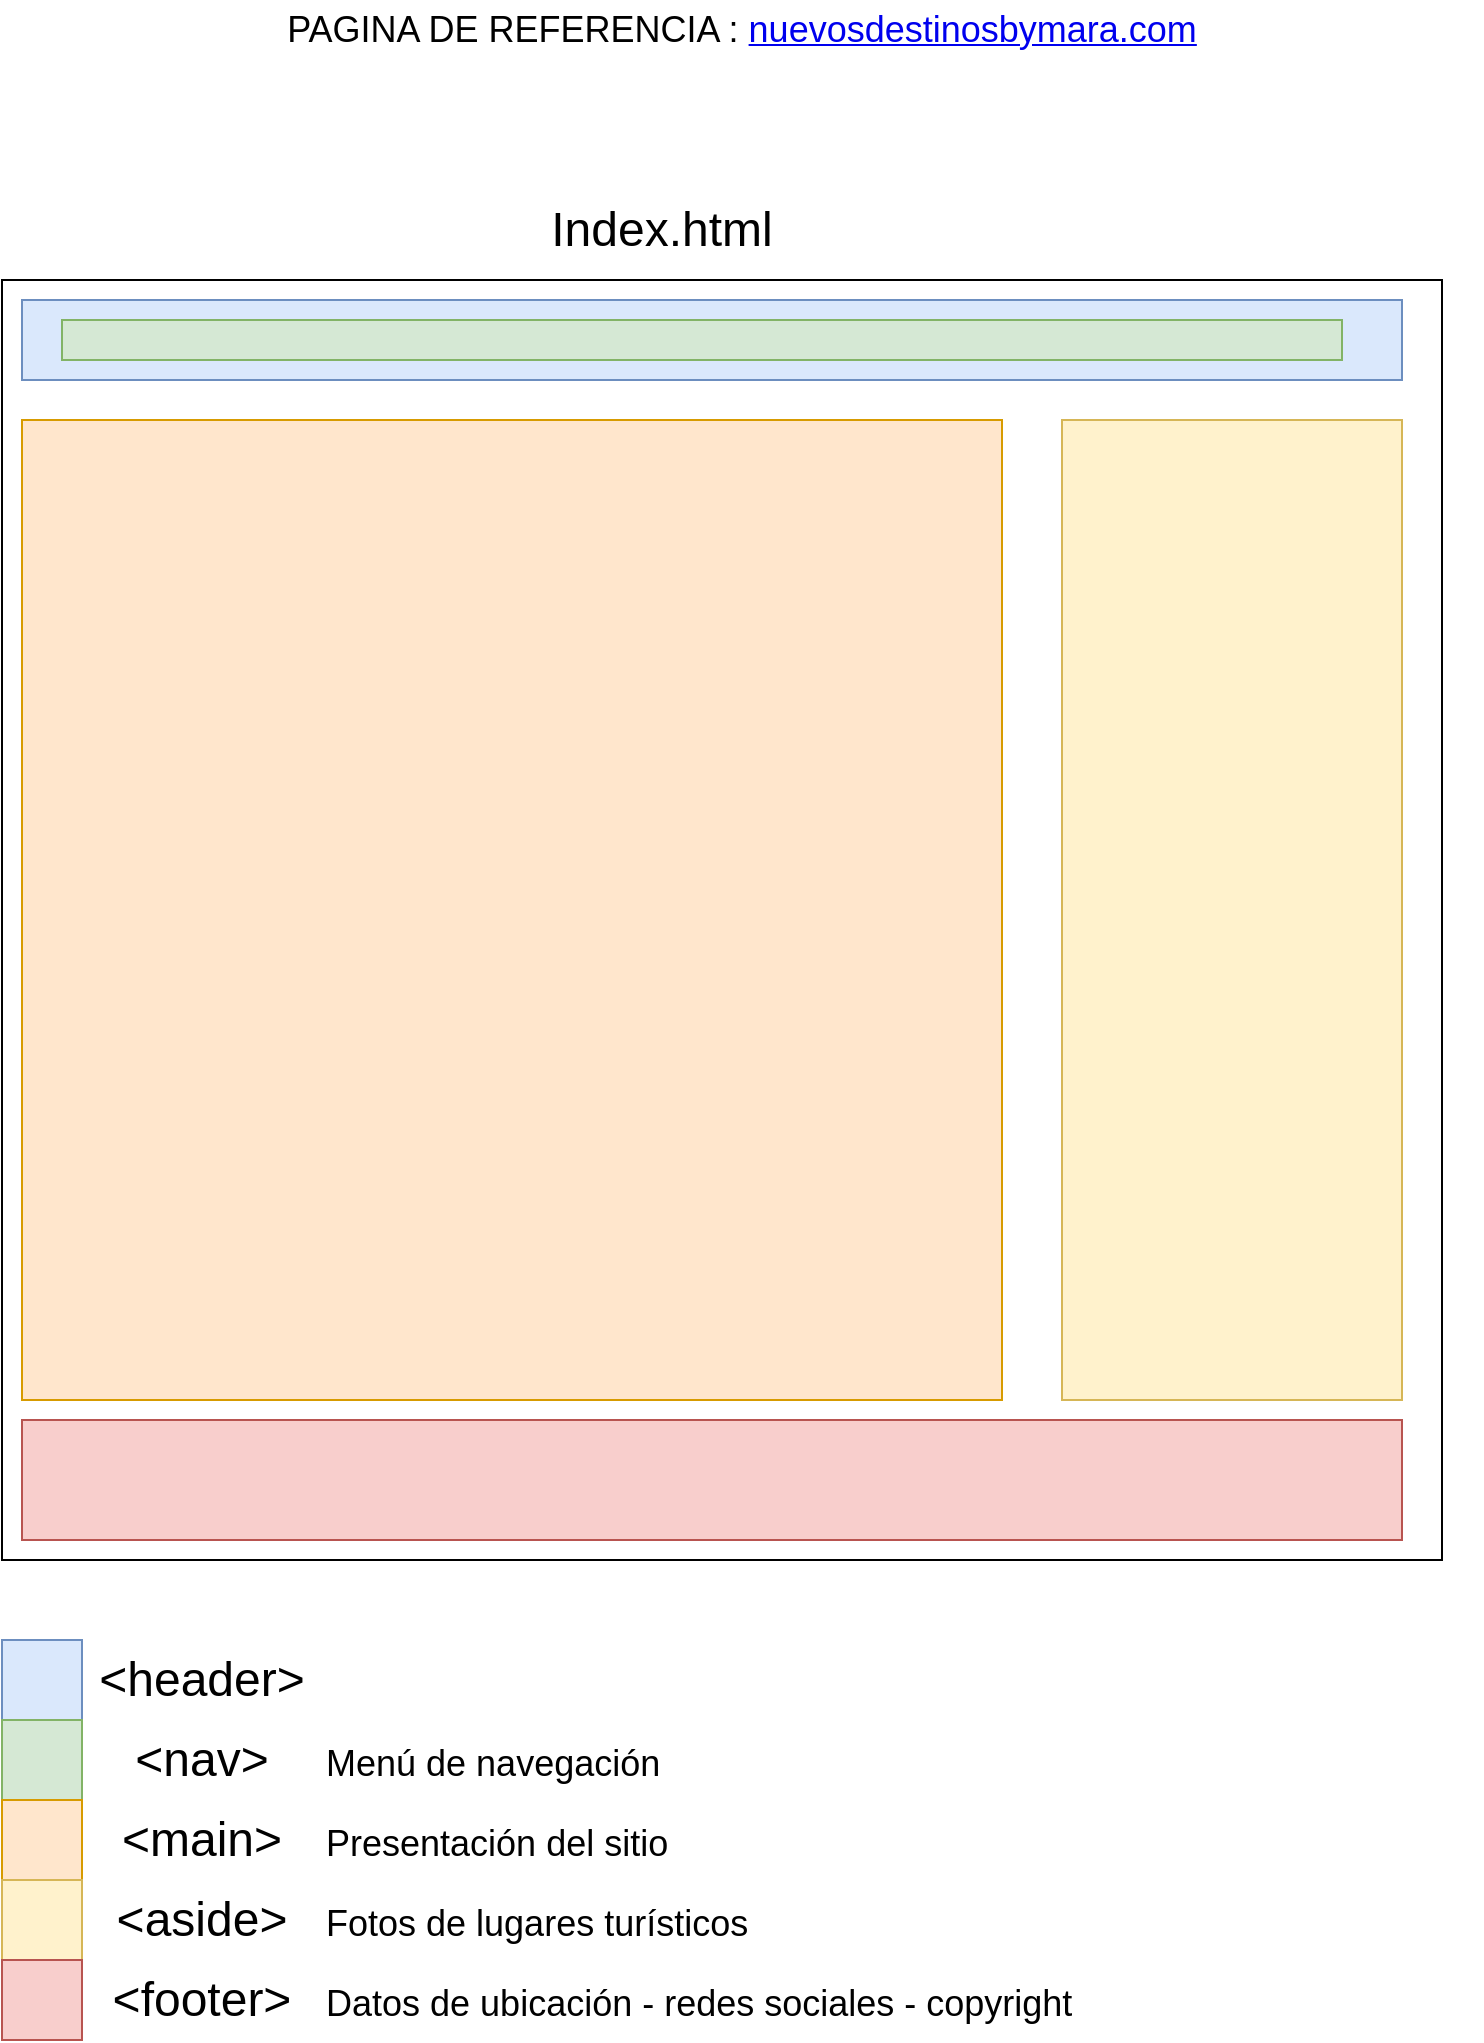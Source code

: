 <mxfile version="20.2.7" type="device"><diagram id="_QXTVxChEuGIDy-4Q6Sr" name="Página-1"><mxGraphModel dx="1237" dy="1087" grid="1" gridSize="10" guides="1" tooltips="1" connect="1" arrows="1" fold="1" page="1" pageScale="1" pageWidth="827" pageHeight="1169" math="0" shadow="0"><root><mxCell id="0"/><mxCell id="1" parent="0"/><mxCell id="3nTgUjBI-9yVpKXhtt_T-1" value="" style="rounded=0;whiteSpace=wrap;html=1;" vertex="1" parent="1"><mxGeometry x="40" y="150" width="720" height="640" as="geometry"/></mxCell><mxCell id="3nTgUjBI-9yVpKXhtt_T-2" value="" style="rounded=0;whiteSpace=wrap;html=1;fillColor=#dae8fc;strokeColor=#6c8ebf;" vertex="1" parent="1"><mxGeometry x="50" y="160" width="690" height="40" as="geometry"/></mxCell><mxCell id="3nTgUjBI-9yVpKXhtt_T-3" value="" style="whiteSpace=wrap;html=1;aspect=fixed;fillColor=#ffe6cc;strokeColor=#d79b00;" vertex="1" parent="1"><mxGeometry x="50" y="220" width="490" height="490" as="geometry"/></mxCell><mxCell id="3nTgUjBI-9yVpKXhtt_T-4" value="" style="rounded=0;whiteSpace=wrap;html=1;fillColor=#fff2cc;strokeColor=#d6b656;" vertex="1" parent="1"><mxGeometry x="570" y="220" width="170" height="490" as="geometry"/></mxCell><mxCell id="3nTgUjBI-9yVpKXhtt_T-5" value="" style="rounded=0;whiteSpace=wrap;html=1;fillColor=#f8cecc;strokeColor=#b85450;" vertex="1" parent="1"><mxGeometry x="50" y="720" width="690" height="60" as="geometry"/></mxCell><mxCell id="3nTgUjBI-9yVpKXhtt_T-6" value="" style="rounded=0;whiteSpace=wrap;html=1;fillColor=#dae8fc;strokeColor=#6c8ebf;" vertex="1" parent="1"><mxGeometry x="40" y="830" width="40" height="40" as="geometry"/></mxCell><mxCell id="3nTgUjBI-9yVpKXhtt_T-7" value="" style="rounded=0;whiteSpace=wrap;html=1;fillColor=#d5e8d4;strokeColor=#82b366;" vertex="1" parent="1"><mxGeometry x="40" y="870" width="40" height="40" as="geometry"/></mxCell><mxCell id="3nTgUjBI-9yVpKXhtt_T-8" value="" style="rounded=0;whiteSpace=wrap;html=1;fillColor=#ffe6cc;strokeColor=#d79b00;" vertex="1" parent="1"><mxGeometry x="40" y="910" width="40" height="40" as="geometry"/></mxCell><mxCell id="3nTgUjBI-9yVpKXhtt_T-9" value="" style="rounded=0;whiteSpace=wrap;html=1;fillColor=#fff2cc;strokeColor=#d6b656;" vertex="1" parent="1"><mxGeometry x="40" y="950" width="40" height="40" as="geometry"/></mxCell><mxCell id="3nTgUjBI-9yVpKXhtt_T-10" value="&lt;font style=&quot;font-size: 24px;&quot;&gt;Index.html&lt;/font&gt;" style="text;html=1;strokeColor=none;fillColor=none;align=center;verticalAlign=middle;whiteSpace=wrap;rounded=0;" vertex="1" parent="1"><mxGeometry x="340" y="110" width="60" height="30" as="geometry"/></mxCell><mxCell id="3nTgUjBI-9yVpKXhtt_T-11" value="&amp;lt;header&amp;gt;" style="text;html=1;strokeColor=none;fillColor=none;align=center;verticalAlign=middle;whiteSpace=wrap;rounded=0;fontSize=24;" vertex="1" parent="1"><mxGeometry x="110" y="835" width="60" height="30" as="geometry"/></mxCell><mxCell id="3nTgUjBI-9yVpKXhtt_T-12" value="&amp;lt;nav&amp;gt;" style="text;html=1;strokeColor=none;fillColor=none;align=center;verticalAlign=middle;whiteSpace=wrap;rounded=0;fontSize=24;" vertex="1" parent="1"><mxGeometry x="110" y="875" width="60" height="30" as="geometry"/></mxCell><mxCell id="3nTgUjBI-9yVpKXhtt_T-13" value="&amp;lt;main&amp;gt;" style="text;html=1;strokeColor=none;fillColor=none;align=center;verticalAlign=middle;whiteSpace=wrap;rounded=0;fontSize=24;" vertex="1" parent="1"><mxGeometry x="110" y="915" width="60" height="30" as="geometry"/></mxCell><mxCell id="3nTgUjBI-9yVpKXhtt_T-14" value="&amp;lt;aside&amp;gt;" style="text;html=1;strokeColor=none;fillColor=none;align=center;verticalAlign=middle;whiteSpace=wrap;rounded=0;fontSize=24;" vertex="1" parent="1"><mxGeometry x="110" y="955" width="60" height="30" as="geometry"/></mxCell><mxCell id="3nTgUjBI-9yVpKXhtt_T-15" value="" style="rounded=0;whiteSpace=wrap;html=1;fontSize=24;fillColor=#d5e8d4;strokeColor=#82b366;" vertex="1" parent="1"><mxGeometry x="70" y="170" width="640" height="20" as="geometry"/></mxCell><mxCell id="3nTgUjBI-9yVpKXhtt_T-16" value="" style="rounded=0;whiteSpace=wrap;html=1;fillColor=#f8cecc;strokeColor=#b85450;" vertex="1" parent="1"><mxGeometry x="40" y="990" width="40" height="40" as="geometry"/></mxCell><mxCell id="3nTgUjBI-9yVpKXhtt_T-17" value="&amp;lt;footer&amp;gt;" style="text;html=1;strokeColor=none;fillColor=none;align=center;verticalAlign=middle;whiteSpace=wrap;rounded=0;fontSize=24;" vertex="1" parent="1"><mxGeometry x="110" y="995" width="60" height="30" as="geometry"/></mxCell><mxCell id="3nTgUjBI-9yVpKXhtt_T-18" value="&lt;font style=&quot;font-size: 18px;&quot;&gt;Menú de navegación&lt;/font&gt;" style="text;html=1;strokeColor=none;fillColor=none;align=left;verticalAlign=middle;whiteSpace=wrap;rounded=0;fontSize=24;" vertex="1" parent="1"><mxGeometry x="200" y="875" width="560" height="30" as="geometry"/></mxCell><mxCell id="3nTgUjBI-9yVpKXhtt_T-19" value="&lt;font style=&quot;font-size: 18px;&quot;&gt;Presentación del sitio&lt;/font&gt;" style="text;html=1;strokeColor=none;fillColor=none;align=left;verticalAlign=middle;whiteSpace=wrap;rounded=0;fontSize=24;" vertex="1" parent="1"><mxGeometry x="200" y="915" width="560" height="30" as="geometry"/></mxCell><mxCell id="3nTgUjBI-9yVpKXhtt_T-20" value="&lt;font style=&quot;font-size: 18px;&quot;&gt;Fotos de lugares turísticos&lt;/font&gt;" style="text;html=1;strokeColor=none;fillColor=none;align=left;verticalAlign=middle;whiteSpace=wrap;rounded=0;fontSize=24;" vertex="1" parent="1"><mxGeometry x="200" y="955" width="560" height="30" as="geometry"/></mxCell><mxCell id="3nTgUjBI-9yVpKXhtt_T-21" value="&lt;font style=&quot;font-size: 18px;&quot;&gt;Datos de ubicación - redes sociales - copyright&lt;/font&gt;" style="text;html=1;strokeColor=none;fillColor=none;align=left;verticalAlign=middle;whiteSpace=wrap;rounded=0;fontSize=24;" vertex="1" parent="1"><mxGeometry x="200" y="995" width="560" height="30" as="geometry"/></mxCell><mxCell id="3nTgUjBI-9yVpKXhtt_T-22" value="PAGINA DE REFERENCIA :&amp;nbsp;&lt;a href=&quot;https://nuevosdestinosbymara.com/&quot;&gt;nuevosdestinosbymara.com&lt;/a&gt;" style="text;html=1;strokeColor=none;fillColor=none;align=center;verticalAlign=middle;whiteSpace=wrap;rounded=0;fontSize=18;" vertex="1" parent="1"><mxGeometry x="40" y="10" width="740" height="30" as="geometry"/></mxCell></root></mxGraphModel></diagram></mxfile>